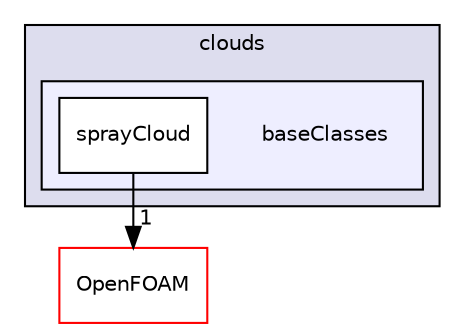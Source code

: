 digraph "src/lagrangian/spray/clouds/baseClasses" {
  bgcolor=transparent;
  compound=true
  node [ fontsize="10", fontname="Helvetica"];
  edge [ labelfontsize="10", labelfontname="Helvetica"];
  subgraph clusterdir_ed7d07d36d0c4a75c3b032fd5363667e {
    graph [ bgcolor="#ddddee", pencolor="black", label="clouds" fontname="Helvetica", fontsize="10", URL="dir_ed7d07d36d0c4a75c3b032fd5363667e.html"]
  subgraph clusterdir_9070be6027a008114441e735fae7782a {
    graph [ bgcolor="#eeeeff", pencolor="black", label="" URL="dir_9070be6027a008114441e735fae7782a.html"];
    dir_9070be6027a008114441e735fae7782a [shape=plaintext label="baseClasses"];
    dir_4dcc5ef08406a8b9b0ad4aa4f155729e [shape=box label="sprayCloud" color="black" fillcolor="white" style="filled" URL="dir_4dcc5ef08406a8b9b0ad4aa4f155729e.html"];
  }
  }
  dir_c5473ff19b20e6ec4dfe5c310b3778a8 [shape=box label="OpenFOAM" color="red" URL="dir_c5473ff19b20e6ec4dfe5c310b3778a8.html"];
  dir_4dcc5ef08406a8b9b0ad4aa4f155729e->dir_c5473ff19b20e6ec4dfe5c310b3778a8 [headlabel="1", labeldistance=1.5 headhref="dir_001680_001896.html"];
}
